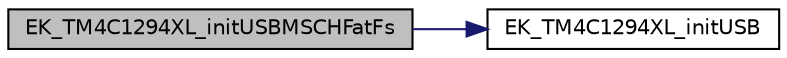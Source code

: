 digraph "EK_TM4C1294XL_initUSBMSCHFatFs"
{
 // LATEX_PDF_SIZE
  edge [fontname="Helvetica",fontsize="10",labelfontname="Helvetica",labelfontsize="10"];
  node [fontname="Helvetica",fontsize="10",shape=record];
  rankdir="LR";
  Node1 [label="EK_TM4C1294XL_initUSBMSCHFatFs",height=0.2,width=0.4,color="black", fillcolor="grey75", style="filled", fontcolor="black",tooltip="Initialize board specific USBMSCHFatFs settings."];
  Node1 -> Node2 [color="midnightblue",fontsize="10",style="solid",fontname="Helvetica"];
  Node2 [label="EK_TM4C1294XL_initUSB",height=0.2,width=0.4,color="black", fillcolor="white", style="filled",URL="$_e_k___t_m4_c1294_x_l_8h.html#a5daffc7bb57debea46f589c6283b041c",tooltip="Initialize board specific USB settings."];
}

